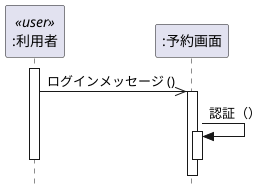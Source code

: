 @startuml 利用者と予約画面
hide footbox
skinparam style strictuml
participant ":利用者" as user <<user>>
participant ":予約画面" as yoyaku
activate user
user ->> yoyaku: ログインメッセージ ()
activate yoyaku
    yoyaku -> yoyaku: 認証（）
    activate yoyaku
    ' deactivate yoyaku
deactivate yoyaku
deactivate user
@enduml